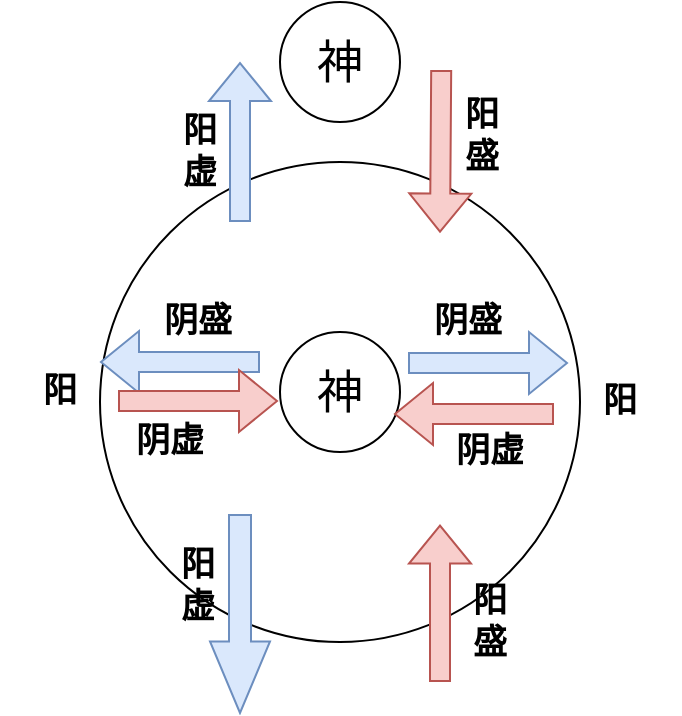<mxfile version="24.2.5" type="github">
  <diagram name="第 1 页" id="EaSF1WbENF1-Y_hyDcOs">
    <mxGraphModel dx="1050" dy="557" grid="1" gridSize="10" guides="1" tooltips="1" connect="1" arrows="1" fold="1" page="1" pageScale="1" pageWidth="827" pageHeight="1169" math="0" shadow="0">
      <root>
        <mxCell id="0" />
        <mxCell id="1" parent="0" />
        <mxCell id="Qh0eVJv3Nrw1HqMzeGai-1" value="" style="ellipse;whiteSpace=wrap;html=1;aspect=fixed;" vertex="1" parent="1">
          <mxGeometry x="230" y="160" width="240" height="240" as="geometry" />
        </mxCell>
        <mxCell id="Qh0eVJv3Nrw1HqMzeGai-2" value="神" style="ellipse;whiteSpace=wrap;html=1;aspect=fixed;fontSize=23;" vertex="1" parent="1">
          <mxGeometry x="320" y="245" width="60" height="60" as="geometry" />
        </mxCell>
        <mxCell id="Qh0eVJv3Nrw1HqMzeGai-3" value="神" style="ellipse;whiteSpace=wrap;html=1;aspect=fixed;fontSize=23;" vertex="1" parent="1">
          <mxGeometry x="320" y="80" width="60" height="60" as="geometry" />
        </mxCell>
        <mxCell id="Qh0eVJv3Nrw1HqMzeGai-4" value="" style="shape=flexArrow;endArrow=classic;html=1;rounded=0;entryX=0.76;entryY=0.047;entryDx=0;entryDy=0;entryPerimeter=0;fillColor=#f8cecc;strokeColor=#b85450;" edge="1" parent="1">
          <mxGeometry width="50" height="50" relative="1" as="geometry">
            <mxPoint x="400.6" y="114" as="sourcePoint" />
            <mxPoint x="400.0" y="195.28" as="targetPoint" />
          </mxGeometry>
        </mxCell>
        <mxCell id="Qh0eVJv3Nrw1HqMzeGai-5" value="" style="shape=flexArrow;endArrow=classic;html=1;rounded=0;fillColor=#dae8fc;strokeColor=#6c8ebf;" edge="1" parent="1">
          <mxGeometry width="50" height="50" relative="1" as="geometry">
            <mxPoint x="300" y="190" as="sourcePoint" />
            <mxPoint x="300" y="110" as="targetPoint" />
          </mxGeometry>
        </mxCell>
        <mxCell id="Qh0eVJv3Nrw1HqMzeGai-6" value="" style="shape=flexArrow;endArrow=classic;html=1;rounded=0;width=11;endSize=11.6;endWidth=18;fillColor=#dae8fc;strokeColor=#6c8ebf;" edge="1" parent="1">
          <mxGeometry width="50" height="50" relative="1" as="geometry">
            <mxPoint x="300" y="336" as="sourcePoint" />
            <mxPoint x="300" y="436" as="targetPoint" />
            <Array as="points">
              <mxPoint x="300" y="336" />
            </Array>
          </mxGeometry>
        </mxCell>
        <mxCell id="Qh0eVJv3Nrw1HqMzeGai-7" value="" style="shape=flexArrow;endArrow=classic;html=1;rounded=0;entryX=0.76;entryY=0.047;entryDx=0;entryDy=0;entryPerimeter=0;fillColor=#f8cecc;strokeColor=#b85450;" edge="1" parent="1">
          <mxGeometry width="50" height="50" relative="1" as="geometry">
            <mxPoint x="400" y="420" as="sourcePoint" />
            <mxPoint x="400.0" y="341.28" as="targetPoint" />
          </mxGeometry>
        </mxCell>
        <mxCell id="Qh0eVJv3Nrw1HqMzeGai-8" value="阳虚" style="text;html=1;align=center;verticalAlign=middle;whiteSpace=wrap;rounded=0;fontSize=17;fontStyle=1" vertex="1" parent="1">
          <mxGeometry x="269" y="357" width="20" height="30" as="geometry" />
        </mxCell>
        <mxCell id="Qh0eVJv3Nrw1HqMzeGai-9" value="阳盛" style="text;html=1;align=center;verticalAlign=middle;whiteSpace=wrap;rounded=0;fontSize=17;fontStyle=1" vertex="1" parent="1">
          <mxGeometry x="415" y="375" width="20" height="30" as="geometry" />
        </mxCell>
        <mxCell id="Qh0eVJv3Nrw1HqMzeGai-10" value="阳" style="text;html=1;align=center;verticalAlign=middle;whiteSpace=wrap;rounded=0;fontSize=17;fontStyle=1" vertex="1" parent="1">
          <mxGeometry x="180" y="260" width="60" height="30" as="geometry" />
        </mxCell>
        <mxCell id="Qh0eVJv3Nrw1HqMzeGai-11" value="阳" style="text;html=1;align=center;verticalAlign=middle;whiteSpace=wrap;rounded=0;fontSize=17;fontStyle=1" vertex="1" parent="1">
          <mxGeometry x="460" y="265" width="60" height="30" as="geometry" />
        </mxCell>
        <mxCell id="Qh0eVJv3Nrw1HqMzeGai-12" value="阳虚" style="text;html=1;align=center;verticalAlign=middle;whiteSpace=wrap;rounded=0;fontSize=17;fontStyle=1" vertex="1" parent="1">
          <mxGeometry x="270" y="140" width="20" height="30" as="geometry" />
        </mxCell>
        <mxCell id="Qh0eVJv3Nrw1HqMzeGai-13" value="阳盛" style="text;html=1;align=center;verticalAlign=middle;whiteSpace=wrap;rounded=0;fontSize=17;fontStyle=1" vertex="1" parent="1">
          <mxGeometry x="410.5" y="132" width="20" height="30" as="geometry" />
        </mxCell>
        <mxCell id="Qh0eVJv3Nrw1HqMzeGai-21" value="" style="shape=flexArrow;endArrow=classic;html=1;rounded=0;fillColor=#dae8fc;strokeColor=#6c8ebf;" edge="1" parent="1">
          <mxGeometry width="50" height="50" relative="1" as="geometry">
            <mxPoint x="310" y="260" as="sourcePoint" />
            <mxPoint x="230" y="260" as="targetPoint" />
          </mxGeometry>
        </mxCell>
        <mxCell id="Qh0eVJv3Nrw1HqMzeGai-22" value="" style="shape=flexArrow;endArrow=classic;html=1;rounded=0;fillColor=#f8cecc;strokeColor=#b85450;" edge="1" parent="1">
          <mxGeometry width="50" height="50" relative="1" as="geometry">
            <mxPoint x="239" y="279.5" as="sourcePoint" />
            <mxPoint x="319" y="279.5" as="targetPoint" />
          </mxGeometry>
        </mxCell>
        <mxCell id="Qh0eVJv3Nrw1HqMzeGai-23" value="阴虚" style="text;html=1;align=center;verticalAlign=middle;whiteSpace=wrap;rounded=0;fontSize=17;fontStyle=1" vertex="1" parent="1">
          <mxGeometry x="240" y="290" width="50" height="20" as="geometry" />
        </mxCell>
        <mxCell id="Qh0eVJv3Nrw1HqMzeGai-25" value="阴盛" style="text;html=1;align=center;verticalAlign=middle;whiteSpace=wrap;rounded=0;fontSize=17;fontStyle=1" vertex="1" parent="1">
          <mxGeometry x="254" y="230" width="50" height="20" as="geometry" />
        </mxCell>
        <mxCell id="Qh0eVJv3Nrw1HqMzeGai-26" value="" style="shape=flexArrow;endArrow=classic;html=1;rounded=0;fillColor=#dae8fc;strokeColor=#6c8ebf;" edge="1" parent="1">
          <mxGeometry width="50" height="50" relative="1" as="geometry">
            <mxPoint x="384" y="260.5" as="sourcePoint" />
            <mxPoint x="464" y="260.5" as="targetPoint" />
          </mxGeometry>
        </mxCell>
        <mxCell id="Qh0eVJv3Nrw1HqMzeGai-27" value="" style="shape=flexArrow;endArrow=classic;html=1;rounded=0;fillColor=#f8cecc;strokeColor=#b85450;" edge="1" parent="1">
          <mxGeometry width="50" height="50" relative="1" as="geometry">
            <mxPoint x="457" y="286" as="sourcePoint" />
            <mxPoint x="377" y="286" as="targetPoint" />
          </mxGeometry>
        </mxCell>
        <mxCell id="Qh0eVJv3Nrw1HqMzeGai-28" value="阴虚" style="text;html=1;align=center;verticalAlign=middle;whiteSpace=wrap;rounded=0;fontSize=17;fontStyle=1" vertex="1" parent="1">
          <mxGeometry x="400" y="295" width="50" height="20" as="geometry" />
        </mxCell>
        <mxCell id="Qh0eVJv3Nrw1HqMzeGai-29" value="阴盛" style="text;html=1;align=center;verticalAlign=middle;whiteSpace=wrap;rounded=0;fontSize=17;fontStyle=1" vertex="1" parent="1">
          <mxGeometry x="389" y="230" width="50" height="20" as="geometry" />
        </mxCell>
      </root>
    </mxGraphModel>
  </diagram>
</mxfile>
